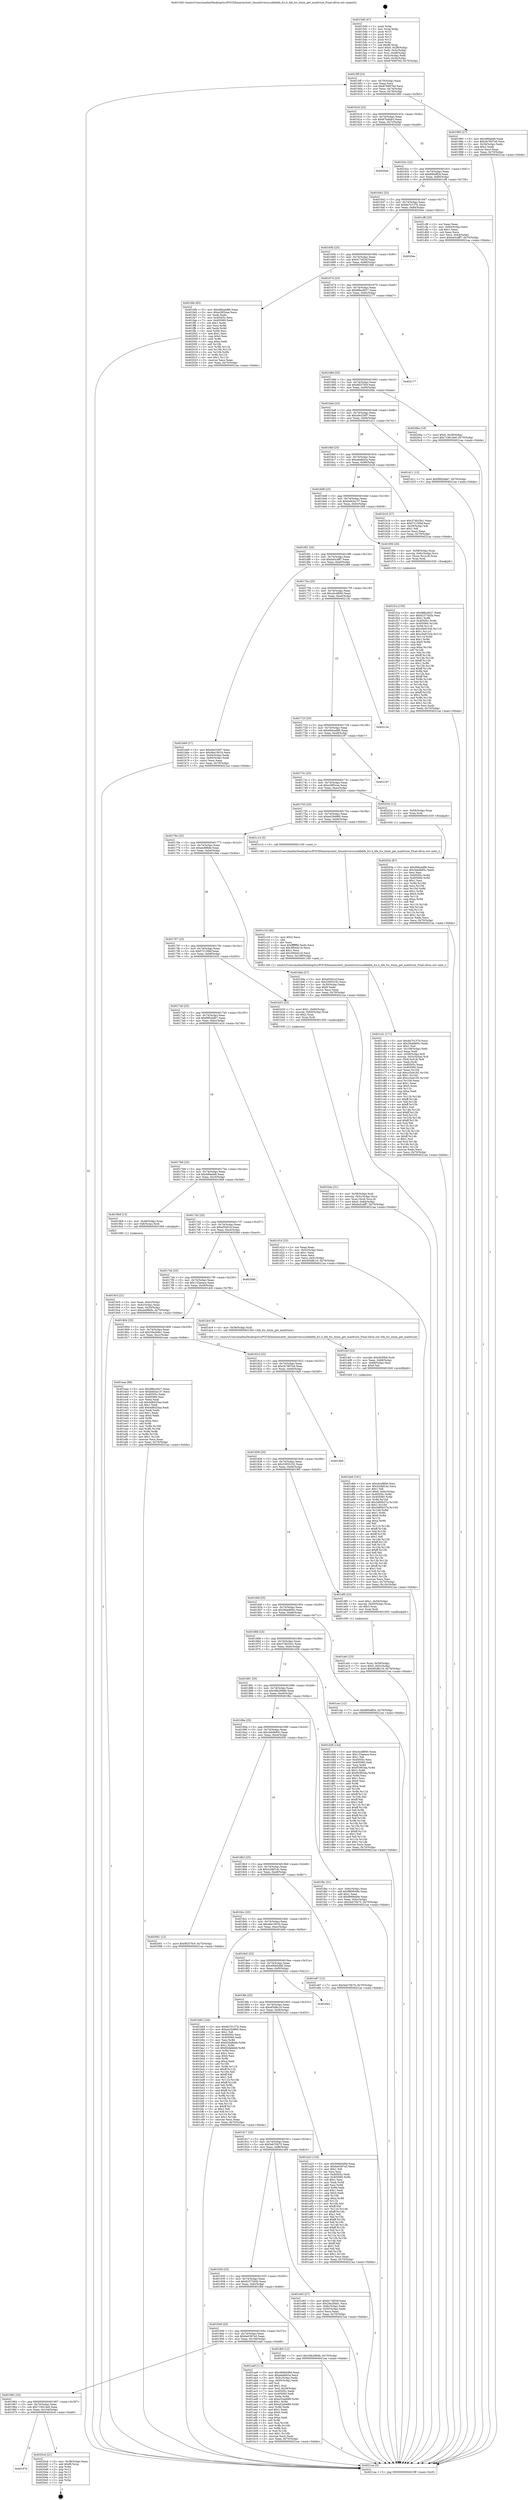 digraph "0x4015d0" {
  label = "0x4015d0 (/mnt/c/Users/mathe/Desktop/tcc/POCII/binaries/extr_linuxdriversscsibfabfa_fcs.h_bfa_fcs_itnim_get_maxfrsize_Final-ollvm.out::main(0))"
  labelloc = "t"
  node[shape=record]

  Entry [label="",width=0.3,height=0.3,shape=circle,fillcolor=black,style=filled]
  "0x4015ff" [label="{
     0x4015ff [23]\l
     | [instrs]\l
     &nbsp;&nbsp;0x4015ff \<+3\>: mov -0x70(%rbp),%eax\l
     &nbsp;&nbsp;0x401602 \<+2\>: mov %eax,%ecx\l
     &nbsp;&nbsp;0x401604 \<+6\>: sub $0x8769976d,%ecx\l
     &nbsp;&nbsp;0x40160a \<+3\>: mov %eax,-0x74(%rbp)\l
     &nbsp;&nbsp;0x40160d \<+3\>: mov %ecx,-0x78(%rbp)\l
     &nbsp;&nbsp;0x401610 \<+6\>: je 0000000000401985 \<main+0x3b5\>\l
  }"]
  "0x401985" [label="{
     0x401985 [27]\l
     | [instrs]\l
     &nbsp;&nbsp;0x401985 \<+5\>: mov $0x489ade8,%eax\l
     &nbsp;&nbsp;0x40198a \<+5\>: mov $0x2b7807e9,%ecx\l
     &nbsp;&nbsp;0x40198f \<+3\>: mov -0x34(%rbp),%edx\l
     &nbsp;&nbsp;0x401992 \<+3\>: cmp $0x2,%edx\l
     &nbsp;&nbsp;0x401995 \<+3\>: cmovne %ecx,%eax\l
     &nbsp;&nbsp;0x401998 \<+3\>: mov %eax,-0x70(%rbp)\l
     &nbsp;&nbsp;0x40199b \<+5\>: jmp 00000000004021aa \<main+0xbda\>\l
  }"]
  "0x401616" [label="{
     0x401616 [22]\l
     | [instrs]\l
     &nbsp;&nbsp;0x401616 \<+5\>: jmp 000000000040161b \<main+0x4b\>\l
     &nbsp;&nbsp;0x40161b \<+3\>: mov -0x74(%rbp),%eax\l
     &nbsp;&nbsp;0x40161e \<+5\>: sub $0x87bafab3,%eax\l
     &nbsp;&nbsp;0x401623 \<+3\>: mov %eax,-0x7c(%rbp)\l
     &nbsp;&nbsp;0x401626 \<+6\>: je 00000000004020a9 \<main+0xad9\>\l
  }"]
  "0x4021aa" [label="{
     0x4021aa [5]\l
     | [instrs]\l
     &nbsp;&nbsp;0x4021aa \<+5\>: jmp 00000000004015ff \<main+0x2f\>\l
  }"]
  "0x4015d0" [label="{
     0x4015d0 [47]\l
     | [instrs]\l
     &nbsp;&nbsp;0x4015d0 \<+1\>: push %rbp\l
     &nbsp;&nbsp;0x4015d1 \<+3\>: mov %rsp,%rbp\l
     &nbsp;&nbsp;0x4015d4 \<+2\>: push %r15\l
     &nbsp;&nbsp;0x4015d6 \<+2\>: push %r14\l
     &nbsp;&nbsp;0x4015d8 \<+2\>: push %r13\l
     &nbsp;&nbsp;0x4015da \<+2\>: push %r12\l
     &nbsp;&nbsp;0x4015dc \<+1\>: push %rbx\l
     &nbsp;&nbsp;0x4015dd \<+7\>: sub $0xf8,%rsp\l
     &nbsp;&nbsp;0x4015e4 \<+7\>: movl $0x0,-0x38(%rbp)\l
     &nbsp;&nbsp;0x4015eb \<+3\>: mov %edi,-0x3c(%rbp)\l
     &nbsp;&nbsp;0x4015ee \<+4\>: mov %rsi,-0x48(%rbp)\l
     &nbsp;&nbsp;0x4015f2 \<+3\>: mov -0x3c(%rbp),%edi\l
     &nbsp;&nbsp;0x4015f5 \<+3\>: mov %edi,-0x34(%rbp)\l
     &nbsp;&nbsp;0x4015f8 \<+7\>: movl $0x8769976d,-0x70(%rbp)\l
  }"]
  Exit [label="",width=0.3,height=0.3,shape=circle,fillcolor=black,style=filled,peripheries=2]
  "0x4020a9" [label="{
     0x4020a9\l
  }", style=dashed]
  "0x40162c" [label="{
     0x40162c [22]\l
     | [instrs]\l
     &nbsp;&nbsp;0x40162c \<+5\>: jmp 0000000000401631 \<main+0x61\>\l
     &nbsp;&nbsp;0x401631 \<+3\>: mov -0x74(%rbp),%eax\l
     &nbsp;&nbsp;0x401634 \<+5\>: sub $0x890eff2d,%eax\l
     &nbsp;&nbsp;0x401639 \<+3\>: mov %eax,-0x80(%rbp)\l
     &nbsp;&nbsp;0x40163c \<+6\>: je 0000000000401cf8 \<main+0x728\>\l
  }"]
  "0x40197b" [label="{
     0x40197b\l
  }", style=dashed]
  "0x401cf8" [label="{
     0x401cf8 [25]\l
     | [instrs]\l
     &nbsp;&nbsp;0x401cf8 \<+2\>: xor %eax,%eax\l
     &nbsp;&nbsp;0x401cfa \<+3\>: mov -0x64(%rbp),%ecx\l
     &nbsp;&nbsp;0x401cfd \<+3\>: sub $0x1,%eax\l
     &nbsp;&nbsp;0x401d00 \<+2\>: sub %eax,%ecx\l
     &nbsp;&nbsp;0x401d02 \<+3\>: mov %ecx,-0x64(%rbp)\l
     &nbsp;&nbsp;0x401d05 \<+7\>: movl $0xbe5cdff7,-0x70(%rbp)\l
     &nbsp;&nbsp;0x401d0c \<+5\>: jmp 00000000004021aa \<main+0xbda\>\l
  }"]
  "0x401642" [label="{
     0x401642 [25]\l
     | [instrs]\l
     &nbsp;&nbsp;0x401642 \<+5\>: jmp 0000000000401647 \<main+0x77\>\l
     &nbsp;&nbsp;0x401647 \<+3\>: mov -0x74(%rbp),%eax\l
     &nbsp;&nbsp;0x40164a \<+5\>: sub $0x8a70137b,%eax\l
     &nbsp;&nbsp;0x40164f \<+6\>: mov %eax,-0x84(%rbp)\l
     &nbsp;&nbsp;0x401655 \<+6\>: je 00000000004020ee \<main+0xb1e\>\l
  }"]
  "0x4020cd" [label="{
     0x4020cd [21]\l
     | [instrs]\l
     &nbsp;&nbsp;0x4020cd \<+3\>: mov -0x38(%rbp),%eax\l
     &nbsp;&nbsp;0x4020d0 \<+7\>: add $0xf8,%rsp\l
     &nbsp;&nbsp;0x4020d7 \<+1\>: pop %rbx\l
     &nbsp;&nbsp;0x4020d8 \<+2\>: pop %r12\l
     &nbsp;&nbsp;0x4020da \<+2\>: pop %r13\l
     &nbsp;&nbsp;0x4020dc \<+2\>: pop %r14\l
     &nbsp;&nbsp;0x4020de \<+2\>: pop %r15\l
     &nbsp;&nbsp;0x4020e0 \<+1\>: pop %rbp\l
     &nbsp;&nbsp;0x4020e1 \<+1\>: ret\l
  }"]
  "0x4020ee" [label="{
     0x4020ee\l
  }", style=dashed]
  "0x40165b" [label="{
     0x40165b [25]\l
     | [instrs]\l
     &nbsp;&nbsp;0x40165b \<+5\>: jmp 0000000000401660 \<main+0x90\>\l
     &nbsp;&nbsp;0x401660 \<+3\>: mov -0x74(%rbp),%eax\l
     &nbsp;&nbsp;0x401663 \<+5\>: sub $0x9174f24f,%eax\l
     &nbsp;&nbsp;0x401668 \<+6\>: mov %eax,-0x88(%rbp)\l
     &nbsp;&nbsp;0x40166e \<+6\>: je 0000000000401fdb \<main+0xa0b\>\l
  }"]
  "0x40203a" [label="{
     0x40203a [87]\l
     | [instrs]\l
     &nbsp;&nbsp;0x40203a \<+5\>: mov $0xd9dcad86,%ecx\l
     &nbsp;&nbsp;0x40203f \<+5\>: mov $0x3ebdb85c,%edx\l
     &nbsp;&nbsp;0x402044 \<+2\>: xor %esi,%esi\l
     &nbsp;&nbsp;0x402046 \<+8\>: mov 0x40505c,%r8d\l
     &nbsp;&nbsp;0x40204e \<+8\>: mov 0x405060,%r9d\l
     &nbsp;&nbsp;0x402056 \<+3\>: sub $0x1,%esi\l
     &nbsp;&nbsp;0x402059 \<+3\>: mov %r8d,%r10d\l
     &nbsp;&nbsp;0x40205c \<+3\>: add %esi,%r10d\l
     &nbsp;&nbsp;0x40205f \<+4\>: imul %r10d,%r8d\l
     &nbsp;&nbsp;0x402063 \<+4\>: and $0x1,%r8d\l
     &nbsp;&nbsp;0x402067 \<+4\>: cmp $0x0,%r8d\l
     &nbsp;&nbsp;0x40206b \<+4\>: sete %r11b\l
     &nbsp;&nbsp;0x40206f \<+4\>: cmp $0xa,%r9d\l
     &nbsp;&nbsp;0x402073 \<+3\>: setl %bl\l
     &nbsp;&nbsp;0x402076 \<+3\>: mov %r11b,%r14b\l
     &nbsp;&nbsp;0x402079 \<+3\>: and %bl,%r14b\l
     &nbsp;&nbsp;0x40207c \<+3\>: xor %bl,%r11b\l
     &nbsp;&nbsp;0x40207f \<+3\>: or %r11b,%r14b\l
     &nbsp;&nbsp;0x402082 \<+4\>: test $0x1,%r14b\l
     &nbsp;&nbsp;0x402086 \<+3\>: cmovne %edx,%ecx\l
     &nbsp;&nbsp;0x402089 \<+3\>: mov %ecx,-0x70(%rbp)\l
     &nbsp;&nbsp;0x40208c \<+5\>: jmp 00000000004021aa \<main+0xbda\>\l
  }"]
  "0x401fdb" [label="{
     0x401fdb [83]\l
     | [instrs]\l
     &nbsp;&nbsp;0x401fdb \<+5\>: mov $0xd9dcad86,%eax\l
     &nbsp;&nbsp;0x401fe0 \<+5\>: mov $0xe28f3cea,%ecx\l
     &nbsp;&nbsp;0x401fe5 \<+2\>: xor %edx,%edx\l
     &nbsp;&nbsp;0x401fe7 \<+7\>: mov 0x40505c,%esi\l
     &nbsp;&nbsp;0x401fee \<+7\>: mov 0x405060,%edi\l
     &nbsp;&nbsp;0x401ff5 \<+3\>: sub $0x1,%edx\l
     &nbsp;&nbsp;0x401ff8 \<+3\>: mov %esi,%r8d\l
     &nbsp;&nbsp;0x401ffb \<+3\>: add %edx,%r8d\l
     &nbsp;&nbsp;0x401ffe \<+4\>: imul %r8d,%esi\l
     &nbsp;&nbsp;0x402002 \<+3\>: and $0x1,%esi\l
     &nbsp;&nbsp;0x402005 \<+3\>: cmp $0x0,%esi\l
     &nbsp;&nbsp;0x402008 \<+4\>: sete %r9b\l
     &nbsp;&nbsp;0x40200c \<+3\>: cmp $0xa,%edi\l
     &nbsp;&nbsp;0x40200f \<+4\>: setl %r10b\l
     &nbsp;&nbsp;0x402013 \<+3\>: mov %r9b,%r11b\l
     &nbsp;&nbsp;0x402016 \<+3\>: and %r10b,%r11b\l
     &nbsp;&nbsp;0x402019 \<+3\>: xor %r10b,%r9b\l
     &nbsp;&nbsp;0x40201c \<+3\>: or %r9b,%r11b\l
     &nbsp;&nbsp;0x40201f \<+4\>: test $0x1,%r11b\l
     &nbsp;&nbsp;0x402023 \<+3\>: cmovne %ecx,%eax\l
     &nbsp;&nbsp;0x402026 \<+3\>: mov %eax,-0x70(%rbp)\l
     &nbsp;&nbsp;0x402029 \<+5\>: jmp 00000000004021aa \<main+0xbda\>\l
  }"]
  "0x401674" [label="{
     0x401674 [25]\l
     | [instrs]\l
     &nbsp;&nbsp;0x401674 \<+5\>: jmp 0000000000401679 \<main+0xa9\>\l
     &nbsp;&nbsp;0x401679 \<+3\>: mov -0x74(%rbp),%eax\l
     &nbsp;&nbsp;0x40167c \<+5\>: sub $0x98bcd027,%eax\l
     &nbsp;&nbsp;0x401681 \<+6\>: mov %eax,-0x8c(%rbp)\l
     &nbsp;&nbsp;0x401687 \<+6\>: je 0000000000402177 \<main+0xba7\>\l
  }"]
  "0x401f1a" [label="{
     0x401f1a [150]\l
     | [instrs]\l
     &nbsp;&nbsp;0x401f1a \<+5\>: mov $0x98bcd027,%edx\l
     &nbsp;&nbsp;0x401f1f \<+5\>: mov $0x62373d2b,%esi\l
     &nbsp;&nbsp;0x401f24 \<+3\>: mov $0x1,%r8b\l
     &nbsp;&nbsp;0x401f27 \<+8\>: mov 0x40505c,%r9d\l
     &nbsp;&nbsp;0x401f2f \<+8\>: mov 0x405060,%r10d\l
     &nbsp;&nbsp;0x401f37 \<+3\>: mov %r9d,%r11d\l
     &nbsp;&nbsp;0x401f3a \<+7\>: sub $0xc0a915cb,%r11d\l
     &nbsp;&nbsp;0x401f41 \<+4\>: sub $0x1,%r11d\l
     &nbsp;&nbsp;0x401f45 \<+7\>: add $0xc0a915cb,%r11d\l
     &nbsp;&nbsp;0x401f4c \<+4\>: imul %r11d,%r9d\l
     &nbsp;&nbsp;0x401f50 \<+4\>: and $0x1,%r9d\l
     &nbsp;&nbsp;0x401f54 \<+4\>: cmp $0x0,%r9d\l
     &nbsp;&nbsp;0x401f58 \<+3\>: sete %bl\l
     &nbsp;&nbsp;0x401f5b \<+4\>: cmp $0xa,%r10d\l
     &nbsp;&nbsp;0x401f5f \<+4\>: setl %r14b\l
     &nbsp;&nbsp;0x401f63 \<+3\>: mov %bl,%r15b\l
     &nbsp;&nbsp;0x401f66 \<+4\>: xor $0xff,%r15b\l
     &nbsp;&nbsp;0x401f6a \<+3\>: mov %r14b,%r12b\l
     &nbsp;&nbsp;0x401f6d \<+4\>: xor $0xff,%r12b\l
     &nbsp;&nbsp;0x401f71 \<+4\>: xor $0x1,%r8b\l
     &nbsp;&nbsp;0x401f75 \<+3\>: mov %r15b,%r13b\l
     &nbsp;&nbsp;0x401f78 \<+4\>: and $0xff,%r13b\l
     &nbsp;&nbsp;0x401f7c \<+3\>: and %r8b,%bl\l
     &nbsp;&nbsp;0x401f7f \<+3\>: mov %r12b,%al\l
     &nbsp;&nbsp;0x401f82 \<+2\>: and $0xff,%al\l
     &nbsp;&nbsp;0x401f84 \<+3\>: and %r8b,%r14b\l
     &nbsp;&nbsp;0x401f87 \<+3\>: or %bl,%r13b\l
     &nbsp;&nbsp;0x401f8a \<+3\>: or %r14b,%al\l
     &nbsp;&nbsp;0x401f8d \<+3\>: xor %al,%r13b\l
     &nbsp;&nbsp;0x401f90 \<+3\>: or %r12b,%r15b\l
     &nbsp;&nbsp;0x401f93 \<+4\>: xor $0xff,%r15b\l
     &nbsp;&nbsp;0x401f97 \<+4\>: or $0x1,%r8b\l
     &nbsp;&nbsp;0x401f9b \<+3\>: and %r8b,%r15b\l
     &nbsp;&nbsp;0x401f9e \<+3\>: or %r15b,%r13b\l
     &nbsp;&nbsp;0x401fa1 \<+4\>: test $0x1,%r13b\l
     &nbsp;&nbsp;0x401fa5 \<+3\>: cmovne %esi,%edx\l
     &nbsp;&nbsp;0x401fa8 \<+3\>: mov %edx,-0x70(%rbp)\l
     &nbsp;&nbsp;0x401fab \<+5\>: jmp 00000000004021aa \<main+0xbda\>\l
  }"]
  "0x402177" [label="{
     0x402177\l
  }", style=dashed]
  "0x40168d" [label="{
     0x40168d [25]\l
     | [instrs]\l
     &nbsp;&nbsp;0x40168d \<+5\>: jmp 0000000000401692 \<main+0xc2\>\l
     &nbsp;&nbsp;0x401692 \<+3\>: mov -0x74(%rbp),%eax\l
     &nbsp;&nbsp;0x401695 \<+5\>: sub $0x9f257fc9,%eax\l
     &nbsp;&nbsp;0x40169a \<+6\>: mov %eax,-0x90(%rbp)\l
     &nbsp;&nbsp;0x4016a0 \<+6\>: je 00000000004020ba \<main+0xaea\>\l
  }"]
  "0x401de6" [label="{
     0x401de6 [161]\l
     | [instrs]\l
     &nbsp;&nbsp;0x401de6 \<+5\>: mov $0xcbcd8f40,%esi\l
     &nbsp;&nbsp;0x401deb \<+5\>: mov $0x42dbf1dc,%ecx\l
     &nbsp;&nbsp;0x401df0 \<+2\>: mov $0x1,%dl\l
     &nbsp;&nbsp;0x401df2 \<+7\>: movl $0x0,-0x6c(%rbp)\l
     &nbsp;&nbsp;0x401df9 \<+8\>: mov 0x40505c,%r8d\l
     &nbsp;&nbsp;0x401e01 \<+8\>: mov 0x405060,%r9d\l
     &nbsp;&nbsp;0x401e09 \<+3\>: mov %r8d,%r10d\l
     &nbsp;&nbsp;0x401e0c \<+7\>: add $0x3d85b37a,%r10d\l
     &nbsp;&nbsp;0x401e13 \<+4\>: sub $0x1,%r10d\l
     &nbsp;&nbsp;0x401e17 \<+7\>: sub $0x3d85b37a,%r10d\l
     &nbsp;&nbsp;0x401e1e \<+4\>: imul %r10d,%r8d\l
     &nbsp;&nbsp;0x401e22 \<+4\>: and $0x1,%r8d\l
     &nbsp;&nbsp;0x401e26 \<+4\>: cmp $0x0,%r8d\l
     &nbsp;&nbsp;0x401e2a \<+4\>: sete %r11b\l
     &nbsp;&nbsp;0x401e2e \<+4\>: cmp $0xa,%r9d\l
     &nbsp;&nbsp;0x401e32 \<+3\>: setl %bl\l
     &nbsp;&nbsp;0x401e35 \<+3\>: mov %r11b,%r14b\l
     &nbsp;&nbsp;0x401e38 \<+4\>: xor $0xff,%r14b\l
     &nbsp;&nbsp;0x401e3c \<+3\>: mov %bl,%r15b\l
     &nbsp;&nbsp;0x401e3f \<+4\>: xor $0xff,%r15b\l
     &nbsp;&nbsp;0x401e43 \<+3\>: xor $0x1,%dl\l
     &nbsp;&nbsp;0x401e46 \<+3\>: mov %r14b,%r12b\l
     &nbsp;&nbsp;0x401e49 \<+4\>: and $0xff,%r12b\l
     &nbsp;&nbsp;0x401e4d \<+3\>: and %dl,%r11b\l
     &nbsp;&nbsp;0x401e50 \<+3\>: mov %r15b,%r13b\l
     &nbsp;&nbsp;0x401e53 \<+4\>: and $0xff,%r13b\l
     &nbsp;&nbsp;0x401e57 \<+2\>: and %dl,%bl\l
     &nbsp;&nbsp;0x401e59 \<+3\>: or %r11b,%r12b\l
     &nbsp;&nbsp;0x401e5c \<+3\>: or %bl,%r13b\l
     &nbsp;&nbsp;0x401e5f \<+3\>: xor %r13b,%r12b\l
     &nbsp;&nbsp;0x401e62 \<+3\>: or %r15b,%r14b\l
     &nbsp;&nbsp;0x401e65 \<+4\>: xor $0xff,%r14b\l
     &nbsp;&nbsp;0x401e69 \<+3\>: or $0x1,%dl\l
     &nbsp;&nbsp;0x401e6c \<+3\>: and %dl,%r14b\l
     &nbsp;&nbsp;0x401e6f \<+3\>: or %r14b,%r12b\l
     &nbsp;&nbsp;0x401e72 \<+4\>: test $0x1,%r12b\l
     &nbsp;&nbsp;0x401e76 \<+3\>: cmovne %ecx,%esi\l
     &nbsp;&nbsp;0x401e79 \<+3\>: mov %esi,-0x70(%rbp)\l
     &nbsp;&nbsp;0x401e7c \<+6\>: mov %eax,-0x10c(%rbp)\l
     &nbsp;&nbsp;0x401e82 \<+5\>: jmp 00000000004021aa \<main+0xbda\>\l
  }"]
  "0x4020ba" [label="{
     0x4020ba [19]\l
     | [instrs]\l
     &nbsp;&nbsp;0x4020ba \<+7\>: movl $0x0,-0x38(%rbp)\l
     &nbsp;&nbsp;0x4020c1 \<+7\>: movl $0x719d14e9,-0x70(%rbp)\l
     &nbsp;&nbsp;0x4020c8 \<+5\>: jmp 00000000004021aa \<main+0xbda\>\l
  }"]
  "0x4016a6" [label="{
     0x4016a6 [25]\l
     | [instrs]\l
     &nbsp;&nbsp;0x4016a6 \<+5\>: jmp 00000000004016ab \<main+0xdb\>\l
     &nbsp;&nbsp;0x4016ab \<+3\>: mov -0x74(%rbp),%eax\l
     &nbsp;&nbsp;0x4016ae \<+5\>: sub $0xa0e326f7,%eax\l
     &nbsp;&nbsp;0x4016b3 \<+6\>: mov %eax,-0x94(%rbp)\l
     &nbsp;&nbsp;0x4016b9 \<+6\>: je 0000000000401d11 \<main+0x741\>\l
  }"]
  "0x401dcf" [label="{
     0x401dcf [23]\l
     | [instrs]\l
     &nbsp;&nbsp;0x401dcf \<+10\>: movabs $0x4030b6,%rdi\l
     &nbsp;&nbsp;0x401dd9 \<+3\>: mov %eax,-0x68(%rbp)\l
     &nbsp;&nbsp;0x401ddc \<+3\>: mov -0x68(%rbp),%esi\l
     &nbsp;&nbsp;0x401ddf \<+2\>: mov $0x0,%al\l
     &nbsp;&nbsp;0x401de1 \<+5\>: call 0000000000401040 \<printf@plt\>\l
     | [calls]\l
     &nbsp;&nbsp;0x401040 \{1\} (unknown)\l
  }"]
  "0x401d11" [label="{
     0x401d11 [12]\l
     | [instrs]\l
     &nbsp;&nbsp;0x401d11 \<+7\>: movl $0xf992ddb7,-0x70(%rbp)\l
     &nbsp;&nbsp;0x401d18 \<+5\>: jmp 00000000004021aa \<main+0xbda\>\l
  }"]
  "0x4016bf" [label="{
     0x4016bf [25]\l
     | [instrs]\l
     &nbsp;&nbsp;0x4016bf \<+5\>: jmp 00000000004016c4 \<main+0xf4\>\l
     &nbsp;&nbsp;0x4016c4 \<+3\>: mov -0x74(%rbp),%eax\l
     &nbsp;&nbsp;0x4016c7 \<+5\>: sub $0xadafd43a,%eax\l
     &nbsp;&nbsp;0x4016cc \<+6\>: mov %eax,-0x98(%rbp)\l
     &nbsp;&nbsp;0x4016d2 \<+6\>: je 0000000000401b18 \<main+0x548\>\l
  }"]
  "0x401c41" [label="{
     0x401c41 [171]\l
     | [instrs]\l
     &nbsp;&nbsp;0x401c41 \<+5\>: mov $0x8a70137b,%ecx\l
     &nbsp;&nbsp;0x401c46 \<+5\>: mov $0x36ab800c,%edx\l
     &nbsp;&nbsp;0x401c4b \<+3\>: mov $0x1,%sil\l
     &nbsp;&nbsp;0x401c4e \<+6\>: mov -0x108(%rbp),%edi\l
     &nbsp;&nbsp;0x401c54 \<+3\>: imul %eax,%edi\l
     &nbsp;&nbsp;0x401c57 \<+4\>: mov -0x58(%rbp),%r8\l
     &nbsp;&nbsp;0x401c5b \<+4\>: movslq -0x5c(%rbp),%r9\l
     &nbsp;&nbsp;0x401c5f \<+4\>: mov (%r8,%r9,8),%r8\l
     &nbsp;&nbsp;0x401c63 \<+3\>: mov %edi,(%r8)\l
     &nbsp;&nbsp;0x401c66 \<+7\>: mov 0x40505c,%eax\l
     &nbsp;&nbsp;0x401c6d \<+7\>: mov 0x405060,%edi\l
     &nbsp;&nbsp;0x401c74 \<+3\>: mov %eax,%r10d\l
     &nbsp;&nbsp;0x401c77 \<+7\>: sub $0xcc5a4182,%r10d\l
     &nbsp;&nbsp;0x401c7e \<+4\>: sub $0x1,%r10d\l
     &nbsp;&nbsp;0x401c82 \<+7\>: add $0xcc5a4182,%r10d\l
     &nbsp;&nbsp;0x401c89 \<+4\>: imul %r10d,%eax\l
     &nbsp;&nbsp;0x401c8d \<+3\>: and $0x1,%eax\l
     &nbsp;&nbsp;0x401c90 \<+3\>: cmp $0x0,%eax\l
     &nbsp;&nbsp;0x401c93 \<+4\>: sete %r11b\l
     &nbsp;&nbsp;0x401c97 \<+3\>: cmp $0xa,%edi\l
     &nbsp;&nbsp;0x401c9a \<+3\>: setl %bl\l
     &nbsp;&nbsp;0x401c9d \<+3\>: mov %r11b,%r14b\l
     &nbsp;&nbsp;0x401ca0 \<+4\>: xor $0xff,%r14b\l
     &nbsp;&nbsp;0x401ca4 \<+3\>: mov %bl,%r15b\l
     &nbsp;&nbsp;0x401ca7 \<+4\>: xor $0xff,%r15b\l
     &nbsp;&nbsp;0x401cab \<+4\>: xor $0x1,%sil\l
     &nbsp;&nbsp;0x401caf \<+3\>: mov %r14b,%r12b\l
     &nbsp;&nbsp;0x401cb2 \<+4\>: and $0xff,%r12b\l
     &nbsp;&nbsp;0x401cb6 \<+3\>: and %sil,%r11b\l
     &nbsp;&nbsp;0x401cb9 \<+3\>: mov %r15b,%r13b\l
     &nbsp;&nbsp;0x401cbc \<+4\>: and $0xff,%r13b\l
     &nbsp;&nbsp;0x401cc0 \<+3\>: and %sil,%bl\l
     &nbsp;&nbsp;0x401cc3 \<+3\>: or %r11b,%r12b\l
     &nbsp;&nbsp;0x401cc6 \<+3\>: or %bl,%r13b\l
     &nbsp;&nbsp;0x401cc9 \<+3\>: xor %r13b,%r12b\l
     &nbsp;&nbsp;0x401ccc \<+3\>: or %r15b,%r14b\l
     &nbsp;&nbsp;0x401ccf \<+4\>: xor $0xff,%r14b\l
     &nbsp;&nbsp;0x401cd3 \<+4\>: or $0x1,%sil\l
     &nbsp;&nbsp;0x401cd7 \<+3\>: and %sil,%r14b\l
     &nbsp;&nbsp;0x401cda \<+3\>: or %r14b,%r12b\l
     &nbsp;&nbsp;0x401cdd \<+4\>: test $0x1,%r12b\l
     &nbsp;&nbsp;0x401ce1 \<+3\>: cmovne %edx,%ecx\l
     &nbsp;&nbsp;0x401ce4 \<+3\>: mov %ecx,-0x70(%rbp)\l
     &nbsp;&nbsp;0x401ce7 \<+5\>: jmp 00000000004021aa \<main+0xbda\>\l
  }"]
  "0x401b18" [label="{
     0x401b18 [27]\l
     | [instrs]\l
     &nbsp;&nbsp;0x401b18 \<+5\>: mov $0x374b25e1,%eax\l
     &nbsp;&nbsp;0x401b1d \<+5\>: mov $0xf72150bf,%ecx\l
     &nbsp;&nbsp;0x401b22 \<+3\>: mov -0x29(%rbp),%dl\l
     &nbsp;&nbsp;0x401b25 \<+3\>: test $0x1,%dl\l
     &nbsp;&nbsp;0x401b28 \<+3\>: cmovne %ecx,%eax\l
     &nbsp;&nbsp;0x401b2b \<+3\>: mov %eax,-0x70(%rbp)\l
     &nbsp;&nbsp;0x401b2e \<+5\>: jmp 00000000004021aa \<main+0xbda\>\l
  }"]
  "0x4016d8" [label="{
     0x4016d8 [25]\l
     | [instrs]\l
     &nbsp;&nbsp;0x4016d8 \<+5\>: jmp 00000000004016dd \<main+0x10d\>\l
     &nbsp;&nbsp;0x4016dd \<+3\>: mov -0x74(%rbp),%eax\l
     &nbsp;&nbsp;0x4016e0 \<+5\>: sub $0xbd43a137,%eax\l
     &nbsp;&nbsp;0x4016e5 \<+6\>: mov %eax,-0x9c(%rbp)\l
     &nbsp;&nbsp;0x4016eb \<+6\>: je 0000000000401f06 \<main+0x936\>\l
  }"]
  "0x401c19" [label="{
     0x401c19 [40]\l
     | [instrs]\l
     &nbsp;&nbsp;0x401c19 \<+5\>: mov $0x2,%ecx\l
     &nbsp;&nbsp;0x401c1e \<+1\>: cltd\l
     &nbsp;&nbsp;0x401c1f \<+2\>: idiv %ecx\l
     &nbsp;&nbsp;0x401c21 \<+6\>: imul $0xfffffffe,%edx,%ecx\l
     &nbsp;&nbsp;0x401c27 \<+6\>: sub $0x390edc1b,%ecx\l
     &nbsp;&nbsp;0x401c2d \<+3\>: add $0x1,%ecx\l
     &nbsp;&nbsp;0x401c30 \<+6\>: add $0x390edc1b,%ecx\l
     &nbsp;&nbsp;0x401c36 \<+6\>: mov %ecx,-0x108(%rbp)\l
     &nbsp;&nbsp;0x401c3c \<+5\>: call 0000000000401160 \<next_i\>\l
     | [calls]\l
     &nbsp;&nbsp;0x401160 \{1\} (/mnt/c/Users/mathe/Desktop/tcc/POCII/binaries/extr_linuxdriversscsibfabfa_fcs.h_bfa_fcs_itnim_get_maxfrsize_Final-ollvm.out::next_i)\l
  }"]
  "0x401f06" [label="{
     0x401f06 [20]\l
     | [instrs]\l
     &nbsp;&nbsp;0x401f06 \<+4\>: mov -0x58(%rbp),%rax\l
     &nbsp;&nbsp;0x401f0a \<+4\>: movslq -0x6c(%rbp),%rcx\l
     &nbsp;&nbsp;0x401f0e \<+4\>: mov (%rax,%rcx,8),%rax\l
     &nbsp;&nbsp;0x401f12 \<+3\>: mov %rax,%rdi\l
     &nbsp;&nbsp;0x401f15 \<+5\>: call 0000000000401030 \<free@plt\>\l
     | [calls]\l
     &nbsp;&nbsp;0x401030 \{1\} (unknown)\l
  }"]
  "0x4016f1" [label="{
     0x4016f1 [25]\l
     | [instrs]\l
     &nbsp;&nbsp;0x4016f1 \<+5\>: jmp 00000000004016f6 \<main+0x126\>\l
     &nbsp;&nbsp;0x4016f6 \<+3\>: mov -0x74(%rbp),%eax\l
     &nbsp;&nbsp;0x4016f9 \<+5\>: sub $0xbe5cdff7,%eax\l
     &nbsp;&nbsp;0x4016fe \<+6\>: mov %eax,-0xa0(%rbp)\l
     &nbsp;&nbsp;0x401704 \<+6\>: je 0000000000401b69 \<main+0x599\>\l
  }"]
  "0x401b4a" [label="{
     0x401b4a [31]\l
     | [instrs]\l
     &nbsp;&nbsp;0x401b4a \<+4\>: mov -0x58(%rbp),%rdi\l
     &nbsp;&nbsp;0x401b4e \<+4\>: movslq -0x5c(%rbp),%rcx\l
     &nbsp;&nbsp;0x401b52 \<+4\>: mov %rax,(%rdi,%rcx,8)\l
     &nbsp;&nbsp;0x401b56 \<+7\>: movl $0x0,-0x64(%rbp)\l
     &nbsp;&nbsp;0x401b5d \<+7\>: movl $0xbe5cdff7,-0x70(%rbp)\l
     &nbsp;&nbsp;0x401b64 \<+5\>: jmp 00000000004021aa \<main+0xbda\>\l
  }"]
  "0x401b69" [label="{
     0x401b69 [27]\l
     | [instrs]\l
     &nbsp;&nbsp;0x401b69 \<+5\>: mov $0xa0e326f7,%eax\l
     &nbsp;&nbsp;0x401b6e \<+5\>: mov $0x46e1901b,%ecx\l
     &nbsp;&nbsp;0x401b73 \<+3\>: mov -0x64(%rbp),%edx\l
     &nbsp;&nbsp;0x401b76 \<+3\>: cmp -0x60(%rbp),%edx\l
     &nbsp;&nbsp;0x401b79 \<+3\>: cmovl %ecx,%eax\l
     &nbsp;&nbsp;0x401b7c \<+3\>: mov %eax,-0x70(%rbp)\l
     &nbsp;&nbsp;0x401b7f \<+5\>: jmp 00000000004021aa \<main+0xbda\>\l
  }"]
  "0x40170a" [label="{
     0x40170a [25]\l
     | [instrs]\l
     &nbsp;&nbsp;0x40170a \<+5\>: jmp 000000000040170f \<main+0x13f\>\l
     &nbsp;&nbsp;0x40170f \<+3\>: mov -0x74(%rbp),%eax\l
     &nbsp;&nbsp;0x401712 \<+5\>: sub $0xcbcd8f40,%eax\l
     &nbsp;&nbsp;0x401717 \<+6\>: mov %eax,-0xa4(%rbp)\l
     &nbsp;&nbsp;0x40171d \<+6\>: je 000000000040213e \<main+0xb6e\>\l
  }"]
  "0x401962" [label="{
     0x401962 [25]\l
     | [instrs]\l
     &nbsp;&nbsp;0x401962 \<+5\>: jmp 0000000000401967 \<main+0x397\>\l
     &nbsp;&nbsp;0x401967 \<+3\>: mov -0x74(%rbp),%eax\l
     &nbsp;&nbsp;0x40196a \<+5\>: sub $0x719d14e9,%eax\l
     &nbsp;&nbsp;0x40196f \<+6\>: mov %eax,-0x104(%rbp)\l
     &nbsp;&nbsp;0x401975 \<+6\>: je 00000000004020cd \<main+0xafd\>\l
  }"]
  "0x40213e" [label="{
     0x40213e\l
  }", style=dashed]
  "0x401723" [label="{
     0x401723 [25]\l
     | [instrs]\l
     &nbsp;&nbsp;0x401723 \<+5\>: jmp 0000000000401728 \<main+0x158\>\l
     &nbsp;&nbsp;0x401728 \<+3\>: mov -0x74(%rbp),%eax\l
     &nbsp;&nbsp;0x40172b \<+5\>: sub $0xd9dcad86,%eax\l
     &nbsp;&nbsp;0x401730 \<+6\>: mov %eax,-0xa8(%rbp)\l
     &nbsp;&nbsp;0x401736 \<+6\>: je 0000000000402197 \<main+0xbc7\>\l
  }"]
  "0x401aa9" [label="{
     0x401aa9 [111]\l
     | [instrs]\l
     &nbsp;&nbsp;0x401aa9 \<+5\>: mov $0x490b5d9d,%eax\l
     &nbsp;&nbsp;0x401aae \<+5\>: mov $0xadafd43a,%ecx\l
     &nbsp;&nbsp;0x401ab3 \<+3\>: mov -0x5c(%rbp),%edx\l
     &nbsp;&nbsp;0x401ab6 \<+3\>: cmp -0x50(%rbp),%edx\l
     &nbsp;&nbsp;0x401ab9 \<+4\>: setl %sil\l
     &nbsp;&nbsp;0x401abd \<+4\>: and $0x1,%sil\l
     &nbsp;&nbsp;0x401ac1 \<+4\>: mov %sil,-0x29(%rbp)\l
     &nbsp;&nbsp;0x401ac5 \<+7\>: mov 0x40505c,%edx\l
     &nbsp;&nbsp;0x401acc \<+7\>: mov 0x405060,%edi\l
     &nbsp;&nbsp;0x401ad3 \<+3\>: mov %edx,%r8d\l
     &nbsp;&nbsp;0x401ad6 \<+7\>: sub $0xe52ab689,%r8d\l
     &nbsp;&nbsp;0x401add \<+4\>: sub $0x1,%r8d\l
     &nbsp;&nbsp;0x401ae1 \<+7\>: add $0xe52ab689,%r8d\l
     &nbsp;&nbsp;0x401ae8 \<+4\>: imul %r8d,%edx\l
     &nbsp;&nbsp;0x401aec \<+3\>: and $0x1,%edx\l
     &nbsp;&nbsp;0x401aef \<+3\>: cmp $0x0,%edx\l
     &nbsp;&nbsp;0x401af2 \<+4\>: sete %sil\l
     &nbsp;&nbsp;0x401af6 \<+3\>: cmp $0xa,%edi\l
     &nbsp;&nbsp;0x401af9 \<+4\>: setl %r9b\l
     &nbsp;&nbsp;0x401afd \<+3\>: mov %sil,%r10b\l
     &nbsp;&nbsp;0x401b00 \<+3\>: and %r9b,%r10b\l
     &nbsp;&nbsp;0x401b03 \<+3\>: xor %r9b,%sil\l
     &nbsp;&nbsp;0x401b06 \<+3\>: or %sil,%r10b\l
     &nbsp;&nbsp;0x401b09 \<+4\>: test $0x1,%r10b\l
     &nbsp;&nbsp;0x401b0d \<+3\>: cmovne %ecx,%eax\l
     &nbsp;&nbsp;0x401b10 \<+3\>: mov %eax,-0x70(%rbp)\l
     &nbsp;&nbsp;0x401b13 \<+5\>: jmp 00000000004021aa \<main+0xbda\>\l
  }"]
  "0x402197" [label="{
     0x402197\l
  }", style=dashed]
  "0x40173c" [label="{
     0x40173c [25]\l
     | [instrs]\l
     &nbsp;&nbsp;0x40173c \<+5\>: jmp 0000000000401741 \<main+0x171\>\l
     &nbsp;&nbsp;0x401741 \<+3\>: mov -0x74(%rbp),%eax\l
     &nbsp;&nbsp;0x401744 \<+5\>: sub $0xe28f3cea,%eax\l
     &nbsp;&nbsp;0x401749 \<+6\>: mov %eax,-0xac(%rbp)\l
     &nbsp;&nbsp;0x40174f \<+6\>: je 000000000040202e \<main+0xa5e\>\l
  }"]
  "0x401949" [label="{
     0x401949 [25]\l
     | [instrs]\l
     &nbsp;&nbsp;0x401949 \<+5\>: jmp 000000000040194e \<main+0x37e\>\l
     &nbsp;&nbsp;0x40194e \<+3\>: mov -0x74(%rbp),%eax\l
     &nbsp;&nbsp;0x401951 \<+5\>: sub $0x6e0397a5,%eax\l
     &nbsp;&nbsp;0x401956 \<+6\>: mov %eax,-0x100(%rbp)\l
     &nbsp;&nbsp;0x40195c \<+6\>: je 0000000000401aa9 \<main+0x4d9\>\l
  }"]
  "0x40202e" [label="{
     0x40202e [12]\l
     | [instrs]\l
     &nbsp;&nbsp;0x40202e \<+4\>: mov -0x58(%rbp),%rax\l
     &nbsp;&nbsp;0x402032 \<+3\>: mov %rax,%rdi\l
     &nbsp;&nbsp;0x402035 \<+5\>: call 0000000000401030 \<free@plt\>\l
     | [calls]\l
     &nbsp;&nbsp;0x401030 \{1\} (unknown)\l
  }"]
  "0x401755" [label="{
     0x401755 [25]\l
     | [instrs]\l
     &nbsp;&nbsp;0x401755 \<+5\>: jmp 000000000040175a \<main+0x18a\>\l
     &nbsp;&nbsp;0x40175a \<+3\>: mov -0x74(%rbp),%eax\l
     &nbsp;&nbsp;0x40175d \<+5\>: sub $0xee294960,%eax\l
     &nbsp;&nbsp;0x401762 \<+6\>: mov %eax,-0xb0(%rbp)\l
     &nbsp;&nbsp;0x401768 \<+6\>: je 0000000000401c14 \<main+0x644\>\l
  }"]
  "0x401fb0" [label="{
     0x401fb0 [12]\l
     | [instrs]\l
     &nbsp;&nbsp;0x401fb0 \<+7\>: movl $0x38b299db,-0x70(%rbp)\l
     &nbsp;&nbsp;0x401fb7 \<+5\>: jmp 00000000004021aa \<main+0xbda\>\l
  }"]
  "0x401c14" [label="{
     0x401c14 [5]\l
     | [instrs]\l
     &nbsp;&nbsp;0x401c14 \<+5\>: call 0000000000401160 \<next_i\>\l
     | [calls]\l
     &nbsp;&nbsp;0x401160 \{1\} (/mnt/c/Users/mathe/Desktop/tcc/POCII/binaries/extr_linuxdriversscsibfabfa_fcs.h_bfa_fcs_itnim_get_maxfrsize_Final-ollvm.out::next_i)\l
  }"]
  "0x40176e" [label="{
     0x40176e [25]\l
     | [instrs]\l
     &nbsp;&nbsp;0x40176e \<+5\>: jmp 0000000000401773 \<main+0x1a3\>\l
     &nbsp;&nbsp;0x401773 \<+3\>: mov -0x74(%rbp),%eax\l
     &nbsp;&nbsp;0x401776 \<+5\>: sub $0xeed9fefe,%eax\l
     &nbsp;&nbsp;0x40177b \<+6\>: mov %eax,-0xb4(%rbp)\l
     &nbsp;&nbsp;0x401781 \<+6\>: je 00000000004019da \<main+0x40a\>\l
  }"]
  "0x401930" [label="{
     0x401930 [25]\l
     | [instrs]\l
     &nbsp;&nbsp;0x401930 \<+5\>: jmp 0000000000401935 \<main+0x365\>\l
     &nbsp;&nbsp;0x401935 \<+3\>: mov -0x74(%rbp),%eax\l
     &nbsp;&nbsp;0x401938 \<+5\>: sub $0x62373d2b,%eax\l
     &nbsp;&nbsp;0x40193d \<+6\>: mov %eax,-0xfc(%rbp)\l
     &nbsp;&nbsp;0x401943 \<+6\>: je 0000000000401fb0 \<main+0x9e0\>\l
  }"]
  "0x4019da" [label="{
     0x4019da [27]\l
     | [instrs]\l
     &nbsp;&nbsp;0x4019da \<+5\>: mov $0xef3401d,%eax\l
     &nbsp;&nbsp;0x4019df \<+5\>: mov $0x33655102,%ecx\l
     &nbsp;&nbsp;0x4019e4 \<+3\>: mov -0x30(%rbp),%edx\l
     &nbsp;&nbsp;0x4019e7 \<+3\>: cmp $0x0,%edx\l
     &nbsp;&nbsp;0x4019ea \<+3\>: cmove %ecx,%eax\l
     &nbsp;&nbsp;0x4019ed \<+3\>: mov %eax,-0x70(%rbp)\l
     &nbsp;&nbsp;0x4019f0 \<+5\>: jmp 00000000004021aa \<main+0xbda\>\l
  }"]
  "0x401787" [label="{
     0x401787 [25]\l
     | [instrs]\l
     &nbsp;&nbsp;0x401787 \<+5\>: jmp 000000000040178c \<main+0x1bc\>\l
     &nbsp;&nbsp;0x40178c \<+3\>: mov -0x74(%rbp),%eax\l
     &nbsp;&nbsp;0x40178f \<+5\>: sub $0xf72150bf,%eax\l
     &nbsp;&nbsp;0x401794 \<+6\>: mov %eax,-0xb8(%rbp)\l
     &nbsp;&nbsp;0x40179a \<+6\>: je 0000000000401b33 \<main+0x563\>\l
  }"]
  "0x401e93" [label="{
     0x401e93 [27]\l
     | [instrs]\l
     &nbsp;&nbsp;0x401e93 \<+5\>: mov $0x9174f24f,%eax\l
     &nbsp;&nbsp;0x401e98 \<+5\>: mov $0x29a26de1,%ecx\l
     &nbsp;&nbsp;0x401e9d \<+3\>: mov -0x6c(%rbp),%edx\l
     &nbsp;&nbsp;0x401ea0 \<+3\>: cmp -0x50(%rbp),%edx\l
     &nbsp;&nbsp;0x401ea3 \<+3\>: cmovl %ecx,%eax\l
     &nbsp;&nbsp;0x401ea6 \<+3\>: mov %eax,-0x70(%rbp)\l
     &nbsp;&nbsp;0x401ea9 \<+5\>: jmp 00000000004021aa \<main+0xbda\>\l
  }"]
  "0x401b33" [label="{
     0x401b33 [23]\l
     | [instrs]\l
     &nbsp;&nbsp;0x401b33 \<+7\>: movl $0x1,-0x60(%rbp)\l
     &nbsp;&nbsp;0x401b3a \<+4\>: movslq -0x60(%rbp),%rax\l
     &nbsp;&nbsp;0x401b3e \<+4\>: shl $0x2,%rax\l
     &nbsp;&nbsp;0x401b42 \<+3\>: mov %rax,%rdi\l
     &nbsp;&nbsp;0x401b45 \<+5\>: call 0000000000401050 \<malloc@plt\>\l
     | [calls]\l
     &nbsp;&nbsp;0x401050 \{1\} (unknown)\l
  }"]
  "0x4017a0" [label="{
     0x4017a0 [25]\l
     | [instrs]\l
     &nbsp;&nbsp;0x4017a0 \<+5\>: jmp 00000000004017a5 \<main+0x1d5\>\l
     &nbsp;&nbsp;0x4017a5 \<+3\>: mov -0x74(%rbp),%eax\l
     &nbsp;&nbsp;0x4017a8 \<+5\>: sub $0xf992ddb7,%eax\l
     &nbsp;&nbsp;0x4017ad \<+6\>: mov %eax,-0xbc(%rbp)\l
     &nbsp;&nbsp;0x4017b3 \<+6\>: je 0000000000401d1d \<main+0x74d\>\l
  }"]
  "0x401917" [label="{
     0x401917 [25]\l
     | [instrs]\l
     &nbsp;&nbsp;0x401917 \<+5\>: jmp 000000000040191c \<main+0x34c\>\l
     &nbsp;&nbsp;0x40191c \<+3\>: mov -0x74(%rbp),%eax\l
     &nbsp;&nbsp;0x40191f \<+5\>: sub $0x5eb70b75,%eax\l
     &nbsp;&nbsp;0x401924 \<+6\>: mov %eax,-0xf8(%rbp)\l
     &nbsp;&nbsp;0x40192a \<+6\>: je 0000000000401e93 \<main+0x8c3\>\l
  }"]
  "0x401d1d" [label="{
     0x401d1d [25]\l
     | [instrs]\l
     &nbsp;&nbsp;0x401d1d \<+2\>: xor %eax,%eax\l
     &nbsp;&nbsp;0x401d1f \<+3\>: mov -0x5c(%rbp),%ecx\l
     &nbsp;&nbsp;0x401d22 \<+3\>: sub $0x1,%eax\l
     &nbsp;&nbsp;0x401d25 \<+2\>: sub %eax,%ecx\l
     &nbsp;&nbsp;0x401d27 \<+3\>: mov %ecx,-0x5c(%rbp)\l
     &nbsp;&nbsp;0x401d2a \<+7\>: movl $0x4f3d8c19,-0x70(%rbp)\l
     &nbsp;&nbsp;0x401d31 \<+5\>: jmp 00000000004021aa \<main+0xbda\>\l
  }"]
  "0x4017b9" [label="{
     0x4017b9 [25]\l
     | [instrs]\l
     &nbsp;&nbsp;0x4017b9 \<+5\>: jmp 00000000004017be \<main+0x1ee\>\l
     &nbsp;&nbsp;0x4017be \<+3\>: mov -0x74(%rbp),%eax\l
     &nbsp;&nbsp;0x4017c1 \<+5\>: sub $0x489ade8,%eax\l
     &nbsp;&nbsp;0x4017c6 \<+6\>: mov %eax,-0xc0(%rbp)\l
     &nbsp;&nbsp;0x4017cc \<+6\>: je 00000000004019b8 \<main+0x3e8\>\l
  }"]
  "0x401a23" [label="{
     0x401a23 [134]\l
     | [instrs]\l
     &nbsp;&nbsp;0x401a23 \<+5\>: mov $0x490b5d9d,%eax\l
     &nbsp;&nbsp;0x401a28 \<+5\>: mov $0x6e0397a5,%ecx\l
     &nbsp;&nbsp;0x401a2d \<+2\>: mov $0x1,%dl\l
     &nbsp;&nbsp;0x401a2f \<+2\>: xor %esi,%esi\l
     &nbsp;&nbsp;0x401a31 \<+7\>: mov 0x40505c,%edi\l
     &nbsp;&nbsp;0x401a38 \<+8\>: mov 0x405060,%r8d\l
     &nbsp;&nbsp;0x401a40 \<+3\>: sub $0x1,%esi\l
     &nbsp;&nbsp;0x401a43 \<+3\>: mov %edi,%r9d\l
     &nbsp;&nbsp;0x401a46 \<+3\>: add %esi,%r9d\l
     &nbsp;&nbsp;0x401a49 \<+4\>: imul %r9d,%edi\l
     &nbsp;&nbsp;0x401a4d \<+3\>: and $0x1,%edi\l
     &nbsp;&nbsp;0x401a50 \<+3\>: cmp $0x0,%edi\l
     &nbsp;&nbsp;0x401a53 \<+4\>: sete %r10b\l
     &nbsp;&nbsp;0x401a57 \<+4\>: cmp $0xa,%r8d\l
     &nbsp;&nbsp;0x401a5b \<+4\>: setl %r11b\l
     &nbsp;&nbsp;0x401a5f \<+3\>: mov %r10b,%bl\l
     &nbsp;&nbsp;0x401a62 \<+3\>: xor $0xff,%bl\l
     &nbsp;&nbsp;0x401a65 \<+3\>: mov %r11b,%r14b\l
     &nbsp;&nbsp;0x401a68 \<+4\>: xor $0xff,%r14b\l
     &nbsp;&nbsp;0x401a6c \<+3\>: xor $0x1,%dl\l
     &nbsp;&nbsp;0x401a6f \<+3\>: mov %bl,%r15b\l
     &nbsp;&nbsp;0x401a72 \<+4\>: and $0xff,%r15b\l
     &nbsp;&nbsp;0x401a76 \<+3\>: and %dl,%r10b\l
     &nbsp;&nbsp;0x401a79 \<+3\>: mov %r14b,%r12b\l
     &nbsp;&nbsp;0x401a7c \<+4\>: and $0xff,%r12b\l
     &nbsp;&nbsp;0x401a80 \<+3\>: and %dl,%r11b\l
     &nbsp;&nbsp;0x401a83 \<+3\>: or %r10b,%r15b\l
     &nbsp;&nbsp;0x401a86 \<+3\>: or %r11b,%r12b\l
     &nbsp;&nbsp;0x401a89 \<+3\>: xor %r12b,%r15b\l
     &nbsp;&nbsp;0x401a8c \<+3\>: or %r14b,%bl\l
     &nbsp;&nbsp;0x401a8f \<+3\>: xor $0xff,%bl\l
     &nbsp;&nbsp;0x401a92 \<+3\>: or $0x1,%dl\l
     &nbsp;&nbsp;0x401a95 \<+2\>: and %dl,%bl\l
     &nbsp;&nbsp;0x401a97 \<+3\>: or %bl,%r15b\l
     &nbsp;&nbsp;0x401a9a \<+4\>: test $0x1,%r15b\l
     &nbsp;&nbsp;0x401a9e \<+3\>: cmovne %ecx,%eax\l
     &nbsp;&nbsp;0x401aa1 \<+3\>: mov %eax,-0x70(%rbp)\l
     &nbsp;&nbsp;0x401aa4 \<+5\>: jmp 00000000004021aa \<main+0xbda\>\l
  }"]
  "0x4019b8" [label="{
     0x4019b8 [13]\l
     | [instrs]\l
     &nbsp;&nbsp;0x4019b8 \<+4\>: mov -0x48(%rbp),%rax\l
     &nbsp;&nbsp;0x4019bc \<+4\>: mov 0x8(%rax),%rdi\l
     &nbsp;&nbsp;0x4019c0 \<+5\>: call 0000000000401060 \<atoi@plt\>\l
     | [calls]\l
     &nbsp;&nbsp;0x401060 \{1\} (unknown)\l
  }"]
  "0x4017d2" [label="{
     0x4017d2 [25]\l
     | [instrs]\l
     &nbsp;&nbsp;0x4017d2 \<+5\>: jmp 00000000004017d7 \<main+0x207\>\l
     &nbsp;&nbsp;0x4017d7 \<+3\>: mov -0x74(%rbp),%eax\l
     &nbsp;&nbsp;0x4017da \<+5\>: sub $0xef3401d,%eax\l
     &nbsp;&nbsp;0x4017df \<+6\>: mov %eax,-0xc4(%rbp)\l
     &nbsp;&nbsp;0x4017e5 \<+6\>: je 000000000040209d \<main+0xacd\>\l
  }"]
  "0x4019c5" [label="{
     0x4019c5 [21]\l
     | [instrs]\l
     &nbsp;&nbsp;0x4019c5 \<+3\>: mov %eax,-0x4c(%rbp)\l
     &nbsp;&nbsp;0x4019c8 \<+3\>: mov -0x4c(%rbp),%eax\l
     &nbsp;&nbsp;0x4019cb \<+3\>: mov %eax,-0x30(%rbp)\l
     &nbsp;&nbsp;0x4019ce \<+7\>: movl $0xeed9fefe,-0x70(%rbp)\l
     &nbsp;&nbsp;0x4019d5 \<+5\>: jmp 00000000004021aa \<main+0xbda\>\l
  }"]
  "0x4018fe" [label="{
     0x4018fe [25]\l
     | [instrs]\l
     &nbsp;&nbsp;0x4018fe \<+5\>: jmp 0000000000401903 \<main+0x333\>\l
     &nbsp;&nbsp;0x401903 \<+3\>: mov -0x74(%rbp),%eax\l
     &nbsp;&nbsp;0x401906 \<+5\>: sub $0x4f3d8c19,%eax\l
     &nbsp;&nbsp;0x40190b \<+6\>: mov %eax,-0xf4(%rbp)\l
     &nbsp;&nbsp;0x401911 \<+6\>: je 0000000000401a23 \<main+0x453\>\l
  }"]
  "0x40209d" [label="{
     0x40209d\l
  }", style=dashed]
  "0x4017eb" [label="{
     0x4017eb [25]\l
     | [instrs]\l
     &nbsp;&nbsp;0x4017eb \<+5\>: jmp 00000000004017f0 \<main+0x220\>\l
     &nbsp;&nbsp;0x4017f0 \<+3\>: mov -0x74(%rbp),%eax\l
     &nbsp;&nbsp;0x4017f3 \<+5\>: sub $0x133aeaca,%eax\l
     &nbsp;&nbsp;0x4017f8 \<+6\>: mov %eax,-0xc8(%rbp)\l
     &nbsp;&nbsp;0x4017fe \<+6\>: je 0000000000401dc6 \<main+0x7f6\>\l
  }"]
  "0x4020e2" [label="{
     0x4020e2\l
  }", style=dashed]
  "0x401dc6" [label="{
     0x401dc6 [9]\l
     | [instrs]\l
     &nbsp;&nbsp;0x401dc6 \<+4\>: mov -0x58(%rbp),%rdi\l
     &nbsp;&nbsp;0x401dca \<+5\>: call 00000000004015b0 \<bfa_fcs_itnim_get_maxfrsize\>\l
     | [calls]\l
     &nbsp;&nbsp;0x4015b0 \{1\} (/mnt/c/Users/mathe/Desktop/tcc/POCII/binaries/extr_linuxdriversscsibfabfa_fcs.h_bfa_fcs_itnim_get_maxfrsize_Final-ollvm.out::bfa_fcs_itnim_get_maxfrsize)\l
  }"]
  "0x401804" [label="{
     0x401804 [25]\l
     | [instrs]\l
     &nbsp;&nbsp;0x401804 \<+5\>: jmp 0000000000401809 \<main+0x239\>\l
     &nbsp;&nbsp;0x401809 \<+3\>: mov -0x74(%rbp),%eax\l
     &nbsp;&nbsp;0x40180c \<+5\>: sub $0x29a26de1,%eax\l
     &nbsp;&nbsp;0x401811 \<+6\>: mov %eax,-0xcc(%rbp)\l
     &nbsp;&nbsp;0x401817 \<+6\>: je 0000000000401eae \<main+0x8de\>\l
  }"]
  "0x4018e5" [label="{
     0x4018e5 [25]\l
     | [instrs]\l
     &nbsp;&nbsp;0x4018e5 \<+5\>: jmp 00000000004018ea \<main+0x31a\>\l
     &nbsp;&nbsp;0x4018ea \<+3\>: mov -0x74(%rbp),%eax\l
     &nbsp;&nbsp;0x4018ed \<+5\>: sub $0x490b5d9d,%eax\l
     &nbsp;&nbsp;0x4018f2 \<+6\>: mov %eax,-0xf0(%rbp)\l
     &nbsp;&nbsp;0x4018f8 \<+6\>: je 00000000004020e2 \<main+0xb12\>\l
  }"]
  "0x401eae" [label="{
     0x401eae [88]\l
     | [instrs]\l
     &nbsp;&nbsp;0x401eae \<+5\>: mov $0x98bcd027,%eax\l
     &nbsp;&nbsp;0x401eb3 \<+5\>: mov $0xbd43a137,%ecx\l
     &nbsp;&nbsp;0x401eb8 \<+7\>: mov 0x40505c,%edx\l
     &nbsp;&nbsp;0x401ebf \<+7\>: mov 0x405060,%esi\l
     &nbsp;&nbsp;0x401ec6 \<+2\>: mov %edx,%edi\l
     &nbsp;&nbsp;0x401ec8 \<+6\>: sub $0x4d8425aa,%edi\l
     &nbsp;&nbsp;0x401ece \<+3\>: sub $0x1,%edi\l
     &nbsp;&nbsp;0x401ed1 \<+6\>: add $0x4d8425aa,%edi\l
     &nbsp;&nbsp;0x401ed7 \<+3\>: imul %edi,%edx\l
     &nbsp;&nbsp;0x401eda \<+3\>: and $0x1,%edx\l
     &nbsp;&nbsp;0x401edd \<+3\>: cmp $0x0,%edx\l
     &nbsp;&nbsp;0x401ee0 \<+4\>: sete %r8b\l
     &nbsp;&nbsp;0x401ee4 \<+3\>: cmp $0xa,%esi\l
     &nbsp;&nbsp;0x401ee7 \<+4\>: setl %r9b\l
     &nbsp;&nbsp;0x401eeb \<+3\>: mov %r8b,%r10b\l
     &nbsp;&nbsp;0x401eee \<+3\>: and %r9b,%r10b\l
     &nbsp;&nbsp;0x401ef1 \<+3\>: xor %r9b,%r8b\l
     &nbsp;&nbsp;0x401ef4 \<+3\>: or %r8b,%r10b\l
     &nbsp;&nbsp;0x401ef7 \<+4\>: test $0x1,%r10b\l
     &nbsp;&nbsp;0x401efb \<+3\>: cmovne %ecx,%eax\l
     &nbsp;&nbsp;0x401efe \<+3\>: mov %eax,-0x70(%rbp)\l
     &nbsp;&nbsp;0x401f01 \<+5\>: jmp 00000000004021aa \<main+0xbda\>\l
  }"]
  "0x40181d" [label="{
     0x40181d [25]\l
     | [instrs]\l
     &nbsp;&nbsp;0x40181d \<+5\>: jmp 0000000000401822 \<main+0x252\>\l
     &nbsp;&nbsp;0x401822 \<+3\>: mov -0x74(%rbp),%eax\l
     &nbsp;&nbsp;0x401825 \<+5\>: sub $0x2b7807e9,%eax\l
     &nbsp;&nbsp;0x40182a \<+6\>: mov %eax,-0xd0(%rbp)\l
     &nbsp;&nbsp;0x401830 \<+6\>: je 00000000004019a0 \<main+0x3d0\>\l
  }"]
  "0x401b84" [label="{
     0x401b84 [144]\l
     | [instrs]\l
     &nbsp;&nbsp;0x401b84 \<+5\>: mov $0x8a70137b,%eax\l
     &nbsp;&nbsp;0x401b89 \<+5\>: mov $0xee294960,%ecx\l
     &nbsp;&nbsp;0x401b8e \<+2\>: mov $0x1,%dl\l
     &nbsp;&nbsp;0x401b90 \<+7\>: mov 0x40505c,%esi\l
     &nbsp;&nbsp;0x401b97 \<+7\>: mov 0x405060,%edi\l
     &nbsp;&nbsp;0x401b9e \<+3\>: mov %esi,%r8d\l
     &nbsp;&nbsp;0x401ba1 \<+7\>: add $0x82da8ebb,%r8d\l
     &nbsp;&nbsp;0x401ba8 \<+4\>: sub $0x1,%r8d\l
     &nbsp;&nbsp;0x401bac \<+7\>: sub $0x82da8ebb,%r8d\l
     &nbsp;&nbsp;0x401bb3 \<+4\>: imul %r8d,%esi\l
     &nbsp;&nbsp;0x401bb7 \<+3\>: and $0x1,%esi\l
     &nbsp;&nbsp;0x401bba \<+3\>: cmp $0x0,%esi\l
     &nbsp;&nbsp;0x401bbd \<+4\>: sete %r9b\l
     &nbsp;&nbsp;0x401bc1 \<+3\>: cmp $0xa,%edi\l
     &nbsp;&nbsp;0x401bc4 \<+4\>: setl %r10b\l
     &nbsp;&nbsp;0x401bc8 \<+3\>: mov %r9b,%r11b\l
     &nbsp;&nbsp;0x401bcb \<+4\>: xor $0xff,%r11b\l
     &nbsp;&nbsp;0x401bcf \<+3\>: mov %r10b,%bl\l
     &nbsp;&nbsp;0x401bd2 \<+3\>: xor $0xff,%bl\l
     &nbsp;&nbsp;0x401bd5 \<+3\>: xor $0x1,%dl\l
     &nbsp;&nbsp;0x401bd8 \<+3\>: mov %r11b,%r14b\l
     &nbsp;&nbsp;0x401bdb \<+4\>: and $0xff,%r14b\l
     &nbsp;&nbsp;0x401bdf \<+3\>: and %dl,%r9b\l
     &nbsp;&nbsp;0x401be2 \<+3\>: mov %bl,%r15b\l
     &nbsp;&nbsp;0x401be5 \<+4\>: and $0xff,%r15b\l
     &nbsp;&nbsp;0x401be9 \<+3\>: and %dl,%r10b\l
     &nbsp;&nbsp;0x401bec \<+3\>: or %r9b,%r14b\l
     &nbsp;&nbsp;0x401bef \<+3\>: or %r10b,%r15b\l
     &nbsp;&nbsp;0x401bf2 \<+3\>: xor %r15b,%r14b\l
     &nbsp;&nbsp;0x401bf5 \<+3\>: or %bl,%r11b\l
     &nbsp;&nbsp;0x401bf8 \<+4\>: xor $0xff,%r11b\l
     &nbsp;&nbsp;0x401bfc \<+3\>: or $0x1,%dl\l
     &nbsp;&nbsp;0x401bff \<+3\>: and %dl,%r11b\l
     &nbsp;&nbsp;0x401c02 \<+3\>: or %r11b,%r14b\l
     &nbsp;&nbsp;0x401c05 \<+4\>: test $0x1,%r14b\l
     &nbsp;&nbsp;0x401c09 \<+3\>: cmovne %ecx,%eax\l
     &nbsp;&nbsp;0x401c0c \<+3\>: mov %eax,-0x70(%rbp)\l
     &nbsp;&nbsp;0x401c0f \<+5\>: jmp 00000000004021aa \<main+0xbda\>\l
  }"]
  "0x4019a0" [label="{
     0x4019a0\l
  }", style=dashed]
  "0x401836" [label="{
     0x401836 [25]\l
     | [instrs]\l
     &nbsp;&nbsp;0x401836 \<+5\>: jmp 000000000040183b \<main+0x26b\>\l
     &nbsp;&nbsp;0x40183b \<+3\>: mov -0x74(%rbp),%eax\l
     &nbsp;&nbsp;0x40183e \<+5\>: sub $0x33655102,%eax\l
     &nbsp;&nbsp;0x401843 \<+6\>: mov %eax,-0xd4(%rbp)\l
     &nbsp;&nbsp;0x401849 \<+6\>: je 00000000004019f5 \<main+0x425\>\l
  }"]
  "0x4018cc" [label="{
     0x4018cc [25]\l
     | [instrs]\l
     &nbsp;&nbsp;0x4018cc \<+5\>: jmp 00000000004018d1 \<main+0x301\>\l
     &nbsp;&nbsp;0x4018d1 \<+3\>: mov -0x74(%rbp),%eax\l
     &nbsp;&nbsp;0x4018d4 \<+5\>: sub $0x46e1901b,%eax\l
     &nbsp;&nbsp;0x4018d9 \<+6\>: mov %eax,-0xec(%rbp)\l
     &nbsp;&nbsp;0x4018df \<+6\>: je 0000000000401b84 \<main+0x5b4\>\l
  }"]
  "0x4019f5" [label="{
     0x4019f5 [23]\l
     | [instrs]\l
     &nbsp;&nbsp;0x4019f5 \<+7\>: movl $0x1,-0x50(%rbp)\l
     &nbsp;&nbsp;0x4019fc \<+4\>: movslq -0x50(%rbp),%rax\l
     &nbsp;&nbsp;0x401a00 \<+4\>: shl $0x3,%rax\l
     &nbsp;&nbsp;0x401a04 \<+3\>: mov %rax,%rdi\l
     &nbsp;&nbsp;0x401a07 \<+5\>: call 0000000000401050 \<malloc@plt\>\l
     | [calls]\l
     &nbsp;&nbsp;0x401050 \{1\} (unknown)\l
  }"]
  "0x40184f" [label="{
     0x40184f [25]\l
     | [instrs]\l
     &nbsp;&nbsp;0x40184f \<+5\>: jmp 0000000000401854 \<main+0x284\>\l
     &nbsp;&nbsp;0x401854 \<+3\>: mov -0x74(%rbp),%eax\l
     &nbsp;&nbsp;0x401857 \<+5\>: sub $0x36ab800c,%eax\l
     &nbsp;&nbsp;0x40185c \<+6\>: mov %eax,-0xd8(%rbp)\l
     &nbsp;&nbsp;0x401862 \<+6\>: je 0000000000401cec \<main+0x71c\>\l
  }"]
  "0x401a0c" [label="{
     0x401a0c [23]\l
     | [instrs]\l
     &nbsp;&nbsp;0x401a0c \<+4\>: mov %rax,-0x58(%rbp)\l
     &nbsp;&nbsp;0x401a10 \<+7\>: movl $0x0,-0x5c(%rbp)\l
     &nbsp;&nbsp;0x401a17 \<+7\>: movl $0x4f3d8c19,-0x70(%rbp)\l
     &nbsp;&nbsp;0x401a1e \<+5\>: jmp 00000000004021aa \<main+0xbda\>\l
  }"]
  "0x401e87" [label="{
     0x401e87 [12]\l
     | [instrs]\l
     &nbsp;&nbsp;0x401e87 \<+7\>: movl $0x5eb70b75,-0x70(%rbp)\l
     &nbsp;&nbsp;0x401e8e \<+5\>: jmp 00000000004021aa \<main+0xbda\>\l
  }"]
  "0x401cec" [label="{
     0x401cec [12]\l
     | [instrs]\l
     &nbsp;&nbsp;0x401cec \<+7\>: movl $0x890eff2d,-0x70(%rbp)\l
     &nbsp;&nbsp;0x401cf3 \<+5\>: jmp 00000000004021aa \<main+0xbda\>\l
  }"]
  "0x401868" [label="{
     0x401868 [25]\l
     | [instrs]\l
     &nbsp;&nbsp;0x401868 \<+5\>: jmp 000000000040186d \<main+0x29d\>\l
     &nbsp;&nbsp;0x40186d \<+3\>: mov -0x74(%rbp),%eax\l
     &nbsp;&nbsp;0x401870 \<+5\>: sub $0x374b25e1,%eax\l
     &nbsp;&nbsp;0x401875 \<+6\>: mov %eax,-0xdc(%rbp)\l
     &nbsp;&nbsp;0x40187b \<+6\>: je 0000000000401d36 \<main+0x766\>\l
  }"]
  "0x4018b3" [label="{
     0x4018b3 [25]\l
     | [instrs]\l
     &nbsp;&nbsp;0x4018b3 \<+5\>: jmp 00000000004018b8 \<main+0x2e8\>\l
     &nbsp;&nbsp;0x4018b8 \<+3\>: mov -0x74(%rbp),%eax\l
     &nbsp;&nbsp;0x4018bb \<+5\>: sub $0x42dbf1dc,%eax\l
     &nbsp;&nbsp;0x4018c0 \<+6\>: mov %eax,-0xe8(%rbp)\l
     &nbsp;&nbsp;0x4018c6 \<+6\>: je 0000000000401e87 \<main+0x8b7\>\l
  }"]
  "0x401d36" [label="{
     0x401d36 [144]\l
     | [instrs]\l
     &nbsp;&nbsp;0x401d36 \<+5\>: mov $0xcbcd8f40,%eax\l
     &nbsp;&nbsp;0x401d3b \<+5\>: mov $0x133aeaca,%ecx\l
     &nbsp;&nbsp;0x401d40 \<+2\>: mov $0x1,%dl\l
     &nbsp;&nbsp;0x401d42 \<+7\>: mov 0x40505c,%esi\l
     &nbsp;&nbsp;0x401d49 \<+7\>: mov 0x405060,%edi\l
     &nbsp;&nbsp;0x401d50 \<+3\>: mov %esi,%r8d\l
     &nbsp;&nbsp;0x401d53 \<+7\>: sub $0xf53f03da,%r8d\l
     &nbsp;&nbsp;0x401d5a \<+4\>: sub $0x1,%r8d\l
     &nbsp;&nbsp;0x401d5e \<+7\>: add $0xf53f03da,%r8d\l
     &nbsp;&nbsp;0x401d65 \<+4\>: imul %r8d,%esi\l
     &nbsp;&nbsp;0x401d69 \<+3\>: and $0x1,%esi\l
     &nbsp;&nbsp;0x401d6c \<+3\>: cmp $0x0,%esi\l
     &nbsp;&nbsp;0x401d6f \<+4\>: sete %r9b\l
     &nbsp;&nbsp;0x401d73 \<+3\>: cmp $0xa,%edi\l
     &nbsp;&nbsp;0x401d76 \<+4\>: setl %r10b\l
     &nbsp;&nbsp;0x401d7a \<+3\>: mov %r9b,%r11b\l
     &nbsp;&nbsp;0x401d7d \<+4\>: xor $0xff,%r11b\l
     &nbsp;&nbsp;0x401d81 \<+3\>: mov %r10b,%bl\l
     &nbsp;&nbsp;0x401d84 \<+3\>: xor $0xff,%bl\l
     &nbsp;&nbsp;0x401d87 \<+3\>: xor $0x1,%dl\l
     &nbsp;&nbsp;0x401d8a \<+3\>: mov %r11b,%r14b\l
     &nbsp;&nbsp;0x401d8d \<+4\>: and $0xff,%r14b\l
     &nbsp;&nbsp;0x401d91 \<+3\>: and %dl,%r9b\l
     &nbsp;&nbsp;0x401d94 \<+3\>: mov %bl,%r15b\l
     &nbsp;&nbsp;0x401d97 \<+4\>: and $0xff,%r15b\l
     &nbsp;&nbsp;0x401d9b \<+3\>: and %dl,%r10b\l
     &nbsp;&nbsp;0x401d9e \<+3\>: or %r9b,%r14b\l
     &nbsp;&nbsp;0x401da1 \<+3\>: or %r10b,%r15b\l
     &nbsp;&nbsp;0x401da4 \<+3\>: xor %r15b,%r14b\l
     &nbsp;&nbsp;0x401da7 \<+3\>: or %bl,%r11b\l
     &nbsp;&nbsp;0x401daa \<+4\>: xor $0xff,%r11b\l
     &nbsp;&nbsp;0x401dae \<+3\>: or $0x1,%dl\l
     &nbsp;&nbsp;0x401db1 \<+3\>: and %dl,%r11b\l
     &nbsp;&nbsp;0x401db4 \<+3\>: or %r11b,%r14b\l
     &nbsp;&nbsp;0x401db7 \<+4\>: test $0x1,%r14b\l
     &nbsp;&nbsp;0x401dbb \<+3\>: cmovne %ecx,%eax\l
     &nbsp;&nbsp;0x401dbe \<+3\>: mov %eax,-0x70(%rbp)\l
     &nbsp;&nbsp;0x401dc1 \<+5\>: jmp 00000000004021aa \<main+0xbda\>\l
  }"]
  "0x401881" [label="{
     0x401881 [25]\l
     | [instrs]\l
     &nbsp;&nbsp;0x401881 \<+5\>: jmp 0000000000401886 \<main+0x2b6\>\l
     &nbsp;&nbsp;0x401886 \<+3\>: mov -0x74(%rbp),%eax\l
     &nbsp;&nbsp;0x401889 \<+5\>: sub $0x38b299db,%eax\l
     &nbsp;&nbsp;0x40188e \<+6\>: mov %eax,-0xe0(%rbp)\l
     &nbsp;&nbsp;0x401894 \<+6\>: je 0000000000401fbc \<main+0x9ec\>\l
  }"]
  "0x402091" [label="{
     0x402091 [12]\l
     | [instrs]\l
     &nbsp;&nbsp;0x402091 \<+7\>: movl $0x9f257fc9,-0x70(%rbp)\l
     &nbsp;&nbsp;0x402098 \<+5\>: jmp 00000000004021aa \<main+0xbda\>\l
  }"]
  "0x401fbc" [label="{
     0x401fbc [31]\l
     | [instrs]\l
     &nbsp;&nbsp;0x401fbc \<+3\>: mov -0x6c(%rbp),%eax\l
     &nbsp;&nbsp;0x401fbf \<+5\>: add $0xf869b49e,%eax\l
     &nbsp;&nbsp;0x401fc4 \<+3\>: add $0x1,%eax\l
     &nbsp;&nbsp;0x401fc7 \<+5\>: sub $0xf869b49e,%eax\l
     &nbsp;&nbsp;0x401fcc \<+3\>: mov %eax,-0x6c(%rbp)\l
     &nbsp;&nbsp;0x401fcf \<+7\>: movl $0x5eb70b75,-0x70(%rbp)\l
     &nbsp;&nbsp;0x401fd6 \<+5\>: jmp 00000000004021aa \<main+0xbda\>\l
  }"]
  "0x40189a" [label="{
     0x40189a [25]\l
     | [instrs]\l
     &nbsp;&nbsp;0x40189a \<+5\>: jmp 000000000040189f \<main+0x2cf\>\l
     &nbsp;&nbsp;0x40189f \<+3\>: mov -0x74(%rbp),%eax\l
     &nbsp;&nbsp;0x4018a2 \<+5\>: sub $0x3ebdb85c,%eax\l
     &nbsp;&nbsp;0x4018a7 \<+6\>: mov %eax,-0xe4(%rbp)\l
     &nbsp;&nbsp;0x4018ad \<+6\>: je 0000000000402091 \<main+0xac1\>\l
  }"]
  Entry -> "0x4015d0" [label=" 1"]
  "0x4015ff" -> "0x401985" [label=" 1"]
  "0x4015ff" -> "0x401616" [label=" 32"]
  "0x401985" -> "0x4021aa" [label=" 1"]
  "0x4015d0" -> "0x4015ff" [label=" 1"]
  "0x4021aa" -> "0x4015ff" [label=" 32"]
  "0x4020cd" -> Exit [label=" 1"]
  "0x401616" -> "0x4020a9" [label=" 0"]
  "0x401616" -> "0x40162c" [label=" 32"]
  "0x401962" -> "0x40197b" [label=" 0"]
  "0x40162c" -> "0x401cf8" [label=" 1"]
  "0x40162c" -> "0x401642" [label=" 31"]
  "0x401962" -> "0x4020cd" [label=" 1"]
  "0x401642" -> "0x4020ee" [label=" 0"]
  "0x401642" -> "0x40165b" [label=" 31"]
  "0x4020ba" -> "0x4021aa" [label=" 1"]
  "0x40165b" -> "0x401fdb" [label=" 1"]
  "0x40165b" -> "0x401674" [label=" 30"]
  "0x402091" -> "0x4021aa" [label=" 1"]
  "0x401674" -> "0x402177" [label=" 0"]
  "0x401674" -> "0x40168d" [label=" 30"]
  "0x40203a" -> "0x4021aa" [label=" 1"]
  "0x40168d" -> "0x4020ba" [label=" 1"]
  "0x40168d" -> "0x4016a6" [label=" 29"]
  "0x40202e" -> "0x40203a" [label=" 1"]
  "0x4016a6" -> "0x401d11" [label=" 1"]
  "0x4016a6" -> "0x4016bf" [label=" 28"]
  "0x401fdb" -> "0x4021aa" [label=" 1"]
  "0x4016bf" -> "0x401b18" [label=" 2"]
  "0x4016bf" -> "0x4016d8" [label=" 26"]
  "0x401fbc" -> "0x4021aa" [label=" 1"]
  "0x4016d8" -> "0x401f06" [label=" 1"]
  "0x4016d8" -> "0x4016f1" [label=" 25"]
  "0x401fb0" -> "0x4021aa" [label=" 1"]
  "0x4016f1" -> "0x401b69" [label=" 2"]
  "0x4016f1" -> "0x40170a" [label=" 23"]
  "0x401f1a" -> "0x4021aa" [label=" 1"]
  "0x40170a" -> "0x40213e" [label=" 0"]
  "0x40170a" -> "0x401723" [label=" 23"]
  "0x401f06" -> "0x401f1a" [label=" 1"]
  "0x401723" -> "0x402197" [label=" 0"]
  "0x401723" -> "0x40173c" [label=" 23"]
  "0x401eae" -> "0x4021aa" [label=" 1"]
  "0x40173c" -> "0x40202e" [label=" 1"]
  "0x40173c" -> "0x401755" [label=" 22"]
  "0x401e87" -> "0x4021aa" [label=" 1"]
  "0x401755" -> "0x401c14" [label=" 1"]
  "0x401755" -> "0x40176e" [label=" 21"]
  "0x401de6" -> "0x4021aa" [label=" 1"]
  "0x40176e" -> "0x4019da" [label=" 1"]
  "0x40176e" -> "0x401787" [label=" 20"]
  "0x401dc6" -> "0x401dcf" [label=" 1"]
  "0x401787" -> "0x401b33" [label=" 1"]
  "0x401787" -> "0x4017a0" [label=" 19"]
  "0x401d36" -> "0x4021aa" [label=" 1"]
  "0x4017a0" -> "0x401d1d" [label=" 1"]
  "0x4017a0" -> "0x4017b9" [label=" 18"]
  "0x401d11" -> "0x4021aa" [label=" 1"]
  "0x4017b9" -> "0x4019b8" [label=" 1"]
  "0x4017b9" -> "0x4017d2" [label=" 17"]
  "0x4019b8" -> "0x4019c5" [label=" 1"]
  "0x4019c5" -> "0x4021aa" [label=" 1"]
  "0x4019da" -> "0x4021aa" [label=" 1"]
  "0x401cf8" -> "0x4021aa" [label=" 1"]
  "0x4017d2" -> "0x40209d" [label=" 0"]
  "0x4017d2" -> "0x4017eb" [label=" 17"]
  "0x401c41" -> "0x4021aa" [label=" 1"]
  "0x4017eb" -> "0x401dc6" [label=" 1"]
  "0x4017eb" -> "0x401804" [label=" 16"]
  "0x401c19" -> "0x401c41" [label=" 1"]
  "0x401804" -> "0x401eae" [label=" 1"]
  "0x401804" -> "0x40181d" [label=" 15"]
  "0x401b84" -> "0x4021aa" [label=" 1"]
  "0x40181d" -> "0x4019a0" [label=" 0"]
  "0x40181d" -> "0x401836" [label=" 15"]
  "0x401b69" -> "0x4021aa" [label=" 2"]
  "0x401836" -> "0x4019f5" [label=" 1"]
  "0x401836" -> "0x40184f" [label=" 14"]
  "0x4019f5" -> "0x401a0c" [label=" 1"]
  "0x401a0c" -> "0x4021aa" [label=" 1"]
  "0x401b33" -> "0x401b4a" [label=" 1"]
  "0x40184f" -> "0x401cec" [label=" 1"]
  "0x40184f" -> "0x401868" [label=" 13"]
  "0x401b18" -> "0x4021aa" [label=" 2"]
  "0x401868" -> "0x401d36" [label=" 1"]
  "0x401868" -> "0x401881" [label=" 12"]
  "0x401949" -> "0x401962" [label=" 1"]
  "0x401881" -> "0x401fbc" [label=" 1"]
  "0x401881" -> "0x40189a" [label=" 11"]
  "0x401949" -> "0x401aa9" [label=" 2"]
  "0x40189a" -> "0x402091" [label=" 1"]
  "0x40189a" -> "0x4018b3" [label=" 10"]
  "0x401aa9" -> "0x4021aa" [label=" 2"]
  "0x4018b3" -> "0x401e87" [label=" 1"]
  "0x4018b3" -> "0x4018cc" [label=" 9"]
  "0x401b4a" -> "0x4021aa" [label=" 1"]
  "0x4018cc" -> "0x401b84" [label=" 1"]
  "0x4018cc" -> "0x4018e5" [label=" 8"]
  "0x401c14" -> "0x401c19" [label=" 1"]
  "0x4018e5" -> "0x4020e2" [label=" 0"]
  "0x4018e5" -> "0x4018fe" [label=" 8"]
  "0x401cec" -> "0x4021aa" [label=" 1"]
  "0x4018fe" -> "0x401a23" [label=" 2"]
  "0x4018fe" -> "0x401917" [label=" 6"]
  "0x401a23" -> "0x4021aa" [label=" 2"]
  "0x401d1d" -> "0x4021aa" [label=" 1"]
  "0x401917" -> "0x401e93" [label=" 2"]
  "0x401917" -> "0x401930" [label=" 4"]
  "0x401dcf" -> "0x401de6" [label=" 1"]
  "0x401930" -> "0x401fb0" [label=" 1"]
  "0x401930" -> "0x401949" [label=" 3"]
  "0x401e93" -> "0x4021aa" [label=" 2"]
}
